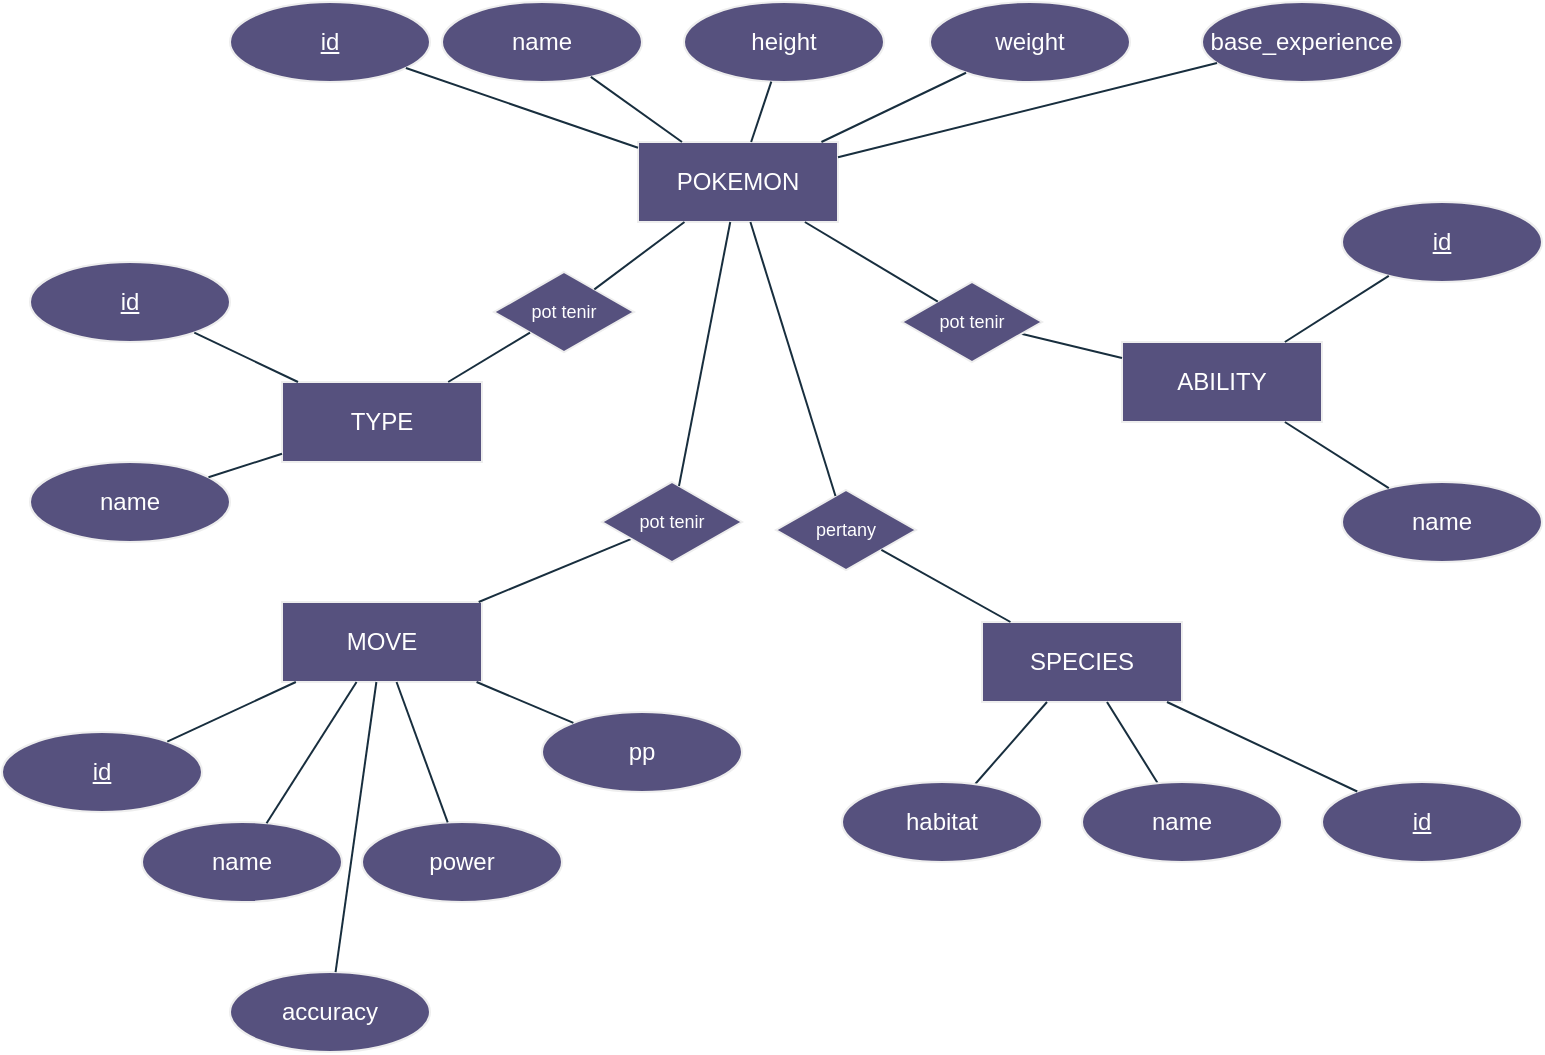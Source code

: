 <mxfile version="26.2.14">
  <diagram name="Página-1" id="Z7Sr7gXan_PN2Ypx178M">
    <mxGraphModel dx="1819" dy="1049" grid="0" gridSize="10" guides="1" tooltips="1" connect="1" arrows="1" fold="1" page="1" pageScale="1" pageWidth="827" pageHeight="1169" background="light-dark(#FFFFFF,#FFFFFF)" math="0" shadow="0" adaptiveColors="auto">
      <root>
        <mxCell id="0" />
        <mxCell id="1" parent="0" />
        <mxCell id="EjBHM5i4W0MGOLP-HBnX-1" value="POKEMON" style="whiteSpace=wrap;html=1;align=center;labelBackgroundColor=none;fillColor=#56517E;strokeColor=#EEEEEE;fontColor=#FFFFFF;" parent="1" vertex="1">
          <mxGeometry x="348" y="130" width="100" height="40" as="geometry" />
        </mxCell>
        <mxCell id="EjBHM5i4W0MGOLP-HBnX-2" value="id" style="ellipse;whiteSpace=wrap;html=1;align=center;fontStyle=4;labelBackgroundColor=none;fillColor=#56517E;strokeColor=#EEEEEE;fontColor=#FFFFFF;" parent="1" vertex="1">
          <mxGeometry x="144" y="60" width="100" height="40" as="geometry" />
        </mxCell>
        <mxCell id="EjBHM5i4W0MGOLP-HBnX-3" value="name" style="ellipse;whiteSpace=wrap;html=1;align=center;labelBackgroundColor=none;fillColor=#56517E;strokeColor=#EEEEEE;fontColor=#FFFFFF;" parent="1" vertex="1">
          <mxGeometry x="250" y="60" width="100" height="40" as="geometry" />
        </mxCell>
        <mxCell id="EjBHM5i4W0MGOLP-HBnX-4" value="height" style="ellipse;whiteSpace=wrap;html=1;align=center;labelBackgroundColor=none;fillColor=#56517E;strokeColor=#EEEEEE;fontColor=#FFFFFF;" parent="1" vertex="1">
          <mxGeometry x="371" y="60" width="100" height="40" as="geometry" />
        </mxCell>
        <mxCell id="EjBHM5i4W0MGOLP-HBnX-7" value="" style="endArrow=none;html=1;rounded=0;labelBackgroundColor=none;fontColor=default;strokeColor=#182E3E;" parent="1" source="EjBHM5i4W0MGOLP-HBnX-1" target="EjBHM5i4W0MGOLP-HBnX-2" edge="1">
          <mxGeometry width="50" height="50" relative="1" as="geometry">
            <mxPoint x="24" y="460" as="sourcePoint" />
            <mxPoint x="74" y="410" as="targetPoint" />
          </mxGeometry>
        </mxCell>
        <mxCell id="EjBHM5i4W0MGOLP-HBnX-9" value="" style="endArrow=none;html=1;rounded=0;labelBackgroundColor=none;fontColor=default;strokeColor=#182E3E;" parent="1" source="EjBHM5i4W0MGOLP-HBnX-3" target="EjBHM5i4W0MGOLP-HBnX-1" edge="1">
          <mxGeometry width="50" height="50" relative="1" as="geometry">
            <mxPoint x="144" y="340" as="sourcePoint" />
            <mxPoint x="194" y="290" as="targetPoint" />
          </mxGeometry>
        </mxCell>
        <mxCell id="EjBHM5i4W0MGOLP-HBnX-10" value="" style="endArrow=none;html=1;rounded=0;labelBackgroundColor=none;fontColor=default;strokeColor=#182E3E;" parent="1" source="EjBHM5i4W0MGOLP-HBnX-4" target="EjBHM5i4W0MGOLP-HBnX-1" edge="1">
          <mxGeometry width="50" height="50" relative="1" as="geometry">
            <mxPoint x="164" y="410" as="sourcePoint" />
            <mxPoint x="214" y="360" as="targetPoint" />
          </mxGeometry>
        </mxCell>
        <mxCell id="EjBHM5i4W0MGOLP-HBnX-11" value="weight" style="ellipse;whiteSpace=wrap;html=1;align=center;labelBackgroundColor=none;fillColor=#56517E;strokeColor=#EEEEEE;fontColor=#FFFFFF;" parent="1" vertex="1">
          <mxGeometry x="494" y="60" width="100" height="40" as="geometry" />
        </mxCell>
        <mxCell id="EjBHM5i4W0MGOLP-HBnX-12" value="" style="endArrow=none;html=1;rounded=0;labelBackgroundColor=none;fontColor=default;strokeColor=#182E3E;" parent="1" source="EjBHM5i4W0MGOLP-HBnX-11" target="EjBHM5i4W0MGOLP-HBnX-1" edge="1">
          <mxGeometry width="50" height="50" relative="1" as="geometry">
            <mxPoint x="304" y="420" as="sourcePoint" />
            <mxPoint x="358" y="290" as="targetPoint" />
          </mxGeometry>
        </mxCell>
        <mxCell id="EjBHM5i4W0MGOLP-HBnX-13" value="base_experience" style="ellipse;whiteSpace=wrap;html=1;align=center;labelBackgroundColor=none;fillColor=#56517E;strokeColor=#EEEEEE;fontColor=#FFFFFF;" parent="1" vertex="1">
          <mxGeometry x="630" y="60" width="100" height="40" as="geometry" />
        </mxCell>
        <mxCell id="EjBHM5i4W0MGOLP-HBnX-14" value="" style="endArrow=none;html=1;rounded=0;labelBackgroundColor=none;fontColor=default;strokeColor=#182E3E;" parent="1" source="EjBHM5i4W0MGOLP-HBnX-13" target="EjBHM5i4W0MGOLP-HBnX-1" edge="1">
          <mxGeometry width="50" height="50" relative="1" as="geometry">
            <mxPoint x="334" y="320" as="sourcePoint" />
            <mxPoint x="304" y="260" as="targetPoint" />
          </mxGeometry>
        </mxCell>
        <mxCell id="EjBHM5i4W0MGOLP-HBnX-15" value="TYPE" style="whiteSpace=wrap;html=1;align=center;labelBackgroundColor=none;fillColor=#56517E;strokeColor=#EEEEEE;fontColor=#FFFFFF;" parent="1" vertex="1">
          <mxGeometry x="170" y="250" width="100" height="40" as="geometry" />
        </mxCell>
        <mxCell id="EjBHM5i4W0MGOLP-HBnX-16" value="id" style="ellipse;whiteSpace=wrap;html=1;align=center;fontStyle=4;labelBackgroundColor=none;fillColor=#56517E;strokeColor=#EEEEEE;fontColor=#FFFFFF;" parent="1" vertex="1">
          <mxGeometry x="44" y="190" width="100" height="40" as="geometry" />
        </mxCell>
        <mxCell id="EjBHM5i4W0MGOLP-HBnX-17" value="name" style="ellipse;whiteSpace=wrap;html=1;align=center;labelBackgroundColor=none;fillColor=#56517E;strokeColor=#EEEEEE;fontColor=#FFFFFF;" parent="1" vertex="1">
          <mxGeometry x="44" y="290" width="100" height="40" as="geometry" />
        </mxCell>
        <mxCell id="EjBHM5i4W0MGOLP-HBnX-19" value="" style="endArrow=none;html=1;rounded=0;labelBackgroundColor=none;fontColor=default;strokeColor=#182E3E;" parent="1" source="EjBHM5i4W0MGOLP-HBnX-15" target="EjBHM5i4W0MGOLP-HBnX-16" edge="1">
          <mxGeometry width="50" height="50" relative="1" as="geometry">
            <mxPoint x="337" y="590" as="sourcePoint" />
            <mxPoint x="387" y="540" as="targetPoint" />
          </mxGeometry>
        </mxCell>
        <mxCell id="EjBHM5i4W0MGOLP-HBnX-20" value="" style="endArrow=none;html=1;rounded=0;labelBackgroundColor=none;fontColor=default;strokeColor=#182E3E;" parent="1" source="EjBHM5i4W0MGOLP-HBnX-17" target="EjBHM5i4W0MGOLP-HBnX-15" edge="1">
          <mxGeometry width="50" height="50" relative="1" as="geometry">
            <mxPoint x="457" y="470" as="sourcePoint" />
            <mxPoint x="507" y="420" as="targetPoint" />
          </mxGeometry>
        </mxCell>
        <mxCell id="EjBHM5i4W0MGOLP-HBnX-26" value="ABILITY" style="whiteSpace=wrap;html=1;align=center;labelBackgroundColor=none;fillColor=#56517E;strokeColor=#EEEEEE;fontColor=#FFFFFF;" parent="1" vertex="1">
          <mxGeometry x="590" y="230" width="100" height="40" as="geometry" />
        </mxCell>
        <mxCell id="EjBHM5i4W0MGOLP-HBnX-27" value="id" style="ellipse;whiteSpace=wrap;html=1;align=center;fontStyle=4;labelBackgroundColor=none;fillColor=#56517E;strokeColor=#EEEEEE;fontColor=#FFFFFF;" parent="1" vertex="1">
          <mxGeometry x="700" y="160" width="100" height="40" as="geometry" />
        </mxCell>
        <mxCell id="EjBHM5i4W0MGOLP-HBnX-28" value="name" style="ellipse;whiteSpace=wrap;html=1;align=center;labelBackgroundColor=none;fillColor=#56517E;strokeColor=#EEEEEE;fontColor=#FFFFFF;" parent="1" vertex="1">
          <mxGeometry x="700" y="300" width="100" height="40" as="geometry" />
        </mxCell>
        <mxCell id="EjBHM5i4W0MGOLP-HBnX-29" value="" style="endArrow=none;html=1;rounded=0;labelBackgroundColor=none;fontColor=default;strokeColor=#182E3E;" parent="1" source="EjBHM5i4W0MGOLP-HBnX-26" target="EjBHM5i4W0MGOLP-HBnX-27" edge="1">
          <mxGeometry width="50" height="50" relative="1" as="geometry">
            <mxPoint x="424" y="675" as="sourcePoint" />
            <mxPoint x="474" y="625" as="targetPoint" />
          </mxGeometry>
        </mxCell>
        <mxCell id="EjBHM5i4W0MGOLP-HBnX-30" value="" style="endArrow=none;html=1;rounded=0;labelBackgroundColor=none;fontColor=default;strokeColor=#182E3E;" parent="1" source="EjBHM5i4W0MGOLP-HBnX-28" target="EjBHM5i4W0MGOLP-HBnX-26" edge="1">
          <mxGeometry width="50" height="50" relative="1" as="geometry">
            <mxPoint x="544" y="555" as="sourcePoint" />
            <mxPoint x="594" y="505" as="targetPoint" />
          </mxGeometry>
        </mxCell>
        <mxCell id="EjBHM5i4W0MGOLP-HBnX-31" value="MOVE" style="whiteSpace=wrap;html=1;align=center;labelBackgroundColor=none;fillColor=#56517E;strokeColor=#EEEEEE;fontColor=#FFFFFF;" parent="1" vertex="1">
          <mxGeometry x="170" y="360" width="100" height="40" as="geometry" />
        </mxCell>
        <mxCell id="EjBHM5i4W0MGOLP-HBnX-32" value="id" style="ellipse;whiteSpace=wrap;html=1;align=center;fontStyle=4;labelBackgroundColor=none;fillColor=#56517E;strokeColor=#EEEEEE;fontColor=#FFFFFF;" parent="1" vertex="1">
          <mxGeometry x="30" y="425" width="100" height="40" as="geometry" />
        </mxCell>
        <mxCell id="EjBHM5i4W0MGOLP-HBnX-33" value="name" style="ellipse;whiteSpace=wrap;html=1;align=center;labelBackgroundColor=none;fillColor=#56517E;strokeColor=#EEEEEE;fontColor=#FFFFFF;" parent="1" vertex="1">
          <mxGeometry x="100" y="470" width="100" height="40" as="geometry" />
        </mxCell>
        <mxCell id="EjBHM5i4W0MGOLP-HBnX-34" value="power" style="ellipse;whiteSpace=wrap;html=1;align=center;labelBackgroundColor=none;fillColor=#56517E;strokeColor=#EEEEEE;fontColor=#FFFFFF;" parent="1" vertex="1">
          <mxGeometry x="210" y="470" width="100" height="40" as="geometry" />
        </mxCell>
        <mxCell id="EjBHM5i4W0MGOLP-HBnX-35" value="" style="endArrow=none;html=1;rounded=0;labelBackgroundColor=none;fontColor=default;strokeColor=#182E3E;" parent="1" source="EjBHM5i4W0MGOLP-HBnX-31" target="EjBHM5i4W0MGOLP-HBnX-32" edge="1">
          <mxGeometry width="50" height="50" relative="1" as="geometry">
            <mxPoint x="30" y="710" as="sourcePoint" />
            <mxPoint x="80" y="660" as="targetPoint" />
          </mxGeometry>
        </mxCell>
        <mxCell id="EjBHM5i4W0MGOLP-HBnX-36" value="" style="endArrow=none;html=1;rounded=0;labelBackgroundColor=none;fontColor=default;strokeColor=#182E3E;" parent="1" source="EjBHM5i4W0MGOLP-HBnX-33" target="EjBHM5i4W0MGOLP-HBnX-31" edge="1">
          <mxGeometry width="50" height="50" relative="1" as="geometry">
            <mxPoint x="150" y="590" as="sourcePoint" />
            <mxPoint x="200" y="540" as="targetPoint" />
          </mxGeometry>
        </mxCell>
        <mxCell id="EjBHM5i4W0MGOLP-HBnX-37" value="" style="endArrow=none;html=1;rounded=0;labelBackgroundColor=none;fontColor=default;strokeColor=#182E3E;" parent="1" source="EjBHM5i4W0MGOLP-HBnX-34" target="EjBHM5i4W0MGOLP-HBnX-31" edge="1">
          <mxGeometry width="50" height="50" relative="1" as="geometry">
            <mxPoint x="170" y="660" as="sourcePoint" />
            <mxPoint x="220" y="610" as="targetPoint" />
          </mxGeometry>
        </mxCell>
        <mxCell id="EjBHM5i4W0MGOLP-HBnX-38" value="accuracy" style="ellipse;whiteSpace=wrap;html=1;align=center;labelBackgroundColor=none;fillColor=#56517E;strokeColor=#EEEEEE;fontColor=#FFFFFF;" parent="1" vertex="1">
          <mxGeometry x="144" y="545" width="100" height="40" as="geometry" />
        </mxCell>
        <mxCell id="EjBHM5i4W0MGOLP-HBnX-39" value="" style="endArrow=none;html=1;rounded=0;labelBackgroundColor=none;fontColor=default;strokeColor=#182E3E;" parent="1" source="EjBHM5i4W0MGOLP-HBnX-38" target="EjBHM5i4W0MGOLP-HBnX-31" edge="1">
          <mxGeometry width="50" height="50" relative="1" as="geometry">
            <mxPoint x="310" y="670" as="sourcePoint" />
            <mxPoint x="364" y="540" as="targetPoint" />
          </mxGeometry>
        </mxCell>
        <mxCell id="EjBHM5i4W0MGOLP-HBnX-41" value="pp" style="ellipse;whiteSpace=wrap;html=1;align=center;labelBackgroundColor=none;fillColor=#56517E;strokeColor=#EEEEEE;fontColor=#FFFFFF;" parent="1" vertex="1">
          <mxGeometry x="300" y="415" width="100" height="40" as="geometry" />
        </mxCell>
        <mxCell id="EjBHM5i4W0MGOLP-HBnX-42" value="" style="endArrow=none;html=1;rounded=0;labelBackgroundColor=none;fontColor=default;strokeColor=#182E3E;" parent="1" source="EjBHM5i4W0MGOLP-HBnX-41" target="EjBHM5i4W0MGOLP-HBnX-31" edge="1">
          <mxGeometry width="50" height="50" relative="1" as="geometry">
            <mxPoint x="340" y="780" as="sourcePoint" />
            <mxPoint x="258" y="640" as="targetPoint" />
          </mxGeometry>
        </mxCell>
        <mxCell id="EjBHM5i4W0MGOLP-HBnX-43" value="SPECIES" style="whiteSpace=wrap;html=1;align=center;labelBackgroundColor=none;fillColor=#56517E;strokeColor=#EEEEEE;fontColor=#FFFFFF;" parent="1" vertex="1">
          <mxGeometry x="520" y="370" width="100" height="40" as="geometry" />
        </mxCell>
        <mxCell id="EjBHM5i4W0MGOLP-HBnX-44" value="id" style="ellipse;whiteSpace=wrap;html=1;align=center;fontStyle=4;labelBackgroundColor=none;fillColor=#56517E;strokeColor=#EEEEEE;fontColor=#FFFFFF;" parent="1" vertex="1">
          <mxGeometry x="690" y="450" width="100" height="40" as="geometry" />
        </mxCell>
        <mxCell id="EjBHM5i4W0MGOLP-HBnX-45" value="" style="endArrow=none;html=1;rounded=0;labelBackgroundColor=none;fontColor=default;strokeColor=#182E3E;" parent="1" source="EjBHM5i4W0MGOLP-HBnX-44" target="EjBHM5i4W0MGOLP-HBnX-43" edge="1">
          <mxGeometry width="50" height="50" relative="1" as="geometry">
            <mxPoint x="669" y="517" as="sourcePoint" />
            <mxPoint x="620" y="502.5" as="targetPoint" />
          </mxGeometry>
        </mxCell>
        <mxCell id="EjBHM5i4W0MGOLP-HBnX-47" value="" style="endArrow=none;html=1;rounded=0;labelBackgroundColor=none;fontColor=default;strokeColor=#182E3E;" parent="1" source="EjBHM5i4W0MGOLP-HBnX-50" target="EjBHM5i4W0MGOLP-HBnX-43" edge="1">
          <mxGeometry width="50" height="50" relative="1" as="geometry">
            <mxPoint x="700.327" y="552.284" as="sourcePoint" />
            <mxPoint x="647" y="555" as="targetPoint" />
          </mxGeometry>
        </mxCell>
        <mxCell id="EjBHM5i4W0MGOLP-HBnX-49" value="" style="endArrow=none;html=1;rounded=0;labelBackgroundColor=none;fontColor=default;strokeColor=#182E3E;" parent="1" source="EjBHM5i4W0MGOLP-HBnX-51" target="EjBHM5i4W0MGOLP-HBnX-43" edge="1">
          <mxGeometry width="50" height="50" relative="1" as="geometry">
            <mxPoint x="719.834" y="660.95" as="sourcePoint" />
            <mxPoint x="647" y="700" as="targetPoint" />
          </mxGeometry>
        </mxCell>
        <mxCell id="EjBHM5i4W0MGOLP-HBnX-50" value="name" style="ellipse;whiteSpace=wrap;html=1;align=center;labelBackgroundColor=none;fillColor=#56517E;strokeColor=#EEEEEE;fontColor=#FFFFFF;" parent="1" vertex="1">
          <mxGeometry x="570" y="450" width="100" height="40" as="geometry" />
        </mxCell>
        <mxCell id="EjBHM5i4W0MGOLP-HBnX-51" value="habitat" style="ellipse;whiteSpace=wrap;html=1;align=center;labelBackgroundColor=none;fillColor=#56517E;strokeColor=#EEEEEE;fontColor=#FFFFFF;" parent="1" vertex="1">
          <mxGeometry x="450" y="450" width="100" height="40" as="geometry" />
        </mxCell>
        <mxCell id="EjBHM5i4W0MGOLP-HBnX-53" value="pot tenir" style="shape=rhombus;perimeter=rhombusPerimeter;whiteSpace=wrap;html=1;align=center;fontSize=9;labelBackgroundColor=none;fillColor=#56517E;strokeColor=#EEEEEE;fontColor=#FFFFFF;" parent="1" vertex="1">
          <mxGeometry x="276" y="195" width="70" height="40" as="geometry" />
        </mxCell>
        <mxCell id="EjBHM5i4W0MGOLP-HBnX-56" value="pertany" style="shape=rhombus;perimeter=rhombusPerimeter;whiteSpace=wrap;html=1;align=center;fontSize=9;labelBackgroundColor=none;fillColor=#56517E;strokeColor=#EEEEEE;fontColor=#FFFFFF;" parent="1" vertex="1">
          <mxGeometry x="417" y="304" width="70" height="40" as="geometry" />
        </mxCell>
        <mxCell id="EjBHM5i4W0MGOLP-HBnX-58" value="" style="endArrow=none;html=1;rounded=0;labelBackgroundColor=none;fontColor=default;strokeColor=#182E3E;" parent="1" source="EjBHM5i4W0MGOLP-HBnX-53" target="EjBHM5i4W0MGOLP-HBnX-1" edge="1">
          <mxGeometry width="50" height="50" relative="1" as="geometry">
            <mxPoint x="420" y="270" as="sourcePoint" />
            <mxPoint x="470" y="220" as="targetPoint" />
          </mxGeometry>
        </mxCell>
        <mxCell id="EjBHM5i4W0MGOLP-HBnX-59" value="" style="endArrow=none;html=1;rounded=0;labelBackgroundColor=none;fontColor=default;strokeColor=#182E3E;" parent="1" source="EjBHM5i4W0MGOLP-HBnX-15" target="EjBHM5i4W0MGOLP-HBnX-53" edge="1">
          <mxGeometry width="50" height="50" relative="1" as="geometry">
            <mxPoint x="350" y="370" as="sourcePoint" />
            <mxPoint x="400" y="320" as="targetPoint" />
          </mxGeometry>
        </mxCell>
        <mxCell id="EjBHM5i4W0MGOLP-HBnX-60" value="" style="endArrow=none;html=1;rounded=0;labelBackgroundColor=none;fontColor=default;strokeColor=#182E3E;" parent="1" source="EjBHM5i4W0MGOLP-HBnX-26" target="EjBHM5i4W0MGOLP-HBnX-62" edge="1">
          <mxGeometry width="50" height="50" relative="1" as="geometry">
            <mxPoint x="470" y="320" as="sourcePoint" />
            <mxPoint x="520" y="270" as="targetPoint" />
          </mxGeometry>
        </mxCell>
        <mxCell id="EjBHM5i4W0MGOLP-HBnX-61" value="" style="endArrow=none;html=1;rounded=0;labelBackgroundColor=none;fontColor=default;strokeColor=#182E3E;" parent="1" source="EjBHM5i4W0MGOLP-HBnX-31" target="EjBHM5i4W0MGOLP-HBnX-63" edge="1">
          <mxGeometry width="50" height="50" relative="1" as="geometry">
            <mxPoint x="534" y="430" as="sourcePoint" />
            <mxPoint x="330" y="352" as="targetPoint" />
          </mxGeometry>
        </mxCell>
        <mxCell id="EjBHM5i4W0MGOLP-HBnX-62" value="pot tenir" style="shape=rhombus;perimeter=rhombusPerimeter;whiteSpace=wrap;html=1;align=center;fontSize=9;labelBackgroundColor=none;fillColor=#56517E;strokeColor=#EEEEEE;fontColor=#FFFFFF;" parent="1" vertex="1">
          <mxGeometry x="480" y="200" width="70" height="40" as="geometry" />
        </mxCell>
        <mxCell id="EjBHM5i4W0MGOLP-HBnX-63" value="pot tenir" style="shape=rhombus;perimeter=rhombusPerimeter;whiteSpace=wrap;html=1;align=center;fontSize=9;labelBackgroundColor=none;fillColor=#56517E;strokeColor=#EEEEEE;fontColor=#FFFFFF;" parent="1" vertex="1">
          <mxGeometry x="330" y="300" width="70" height="40" as="geometry" />
        </mxCell>
        <mxCell id="EjBHM5i4W0MGOLP-HBnX-64" value="" style="endArrow=none;html=1;rounded=0;labelBackgroundColor=none;fontColor=default;strokeColor=#182E3E;" parent="1" source="EjBHM5i4W0MGOLP-HBnX-62" target="EjBHM5i4W0MGOLP-HBnX-1" edge="1">
          <mxGeometry width="50" height="50" relative="1" as="geometry">
            <mxPoint x="345" y="246" as="sourcePoint" />
            <mxPoint x="393" y="180" as="targetPoint" />
          </mxGeometry>
        </mxCell>
        <mxCell id="EjBHM5i4W0MGOLP-HBnX-65" value="" style="endArrow=none;html=1;rounded=0;labelBackgroundColor=none;fontColor=default;strokeColor=#182E3E;" parent="1" source="EjBHM5i4W0MGOLP-HBnX-63" target="EjBHM5i4W0MGOLP-HBnX-1" edge="1">
          <mxGeometry width="50" height="50" relative="1" as="geometry">
            <mxPoint x="428" y="307" as="sourcePoint" />
            <mxPoint x="371" y="240" as="targetPoint" />
          </mxGeometry>
        </mxCell>
        <mxCell id="EjBHM5i4W0MGOLP-HBnX-66" value="" style="endArrow=none;html=1;rounded=0;labelBackgroundColor=none;fontColor=default;strokeColor=#182E3E;" parent="1" source="EjBHM5i4W0MGOLP-HBnX-56" target="EjBHM5i4W0MGOLP-HBnX-1" edge="1">
          <mxGeometry width="50" height="50" relative="1" as="geometry">
            <mxPoint x="408" y="320" as="sourcePoint" />
            <mxPoint x="408" y="180" as="targetPoint" />
          </mxGeometry>
        </mxCell>
        <mxCell id="EjBHM5i4W0MGOLP-HBnX-68" value="" style="endArrow=none;html=1;rounded=0;labelBackgroundColor=none;fontColor=default;strokeColor=#182E3E;" parent="1" source="EjBHM5i4W0MGOLP-HBnX-43" target="EjBHM5i4W0MGOLP-HBnX-56" edge="1">
          <mxGeometry width="50" height="50" relative="1" as="geometry">
            <mxPoint x="460" y="480" as="sourcePoint" />
            <mxPoint x="510" y="430" as="targetPoint" />
          </mxGeometry>
        </mxCell>
        <mxCell id="EjBHM5i4W0MGOLP-HBnX-69" value="1,N" style="text;html=1;align=center;verticalAlign=middle;whiteSpace=wrap;rounded=0;fontSize=10;labelBackgroundColor=none;fontColor=#FFFFFF;" parent="1" vertex="1">
          <mxGeometry x="310" y="162" width="60" height="30" as="geometry" />
        </mxCell>
        <mxCell id="EjBHM5i4W0MGOLP-HBnX-70" value="N,M" style="text;html=1;align=center;verticalAlign=middle;whiteSpace=wrap;rounded=0;fontSize=10;labelBackgroundColor=none;fontColor=#FFFFFF;" parent="1" vertex="1">
          <mxGeometry x="218" y="227" width="60" height="30" as="geometry" />
        </mxCell>
        <mxCell id="EjBHM5i4W0MGOLP-HBnX-71" value="1,N" style="text;html=1;align=center;verticalAlign=middle;whiteSpace=wrap;rounded=0;fontSize=10;labelBackgroundColor=none;fontColor=#FFFFFF;" parent="1" vertex="1">
          <mxGeometry x="350" y="167" width="60" height="30" as="geometry" />
        </mxCell>
        <mxCell id="EjBHM5i4W0MGOLP-HBnX-72" value="1,N" style="text;html=1;align=center;verticalAlign=middle;whiteSpace=wrap;rounded=0;fontSize=10;labelBackgroundColor=none;fontColor=#FFFFFF;" parent="1" vertex="1">
          <mxGeometry x="390" y="167" width="60" height="30" as="geometry" />
        </mxCell>
        <mxCell id="EjBHM5i4W0MGOLP-HBnX-73" value="1,N" style="text;html=1;align=center;verticalAlign=middle;whiteSpace=wrap;rounded=0;fontSize=10;labelBackgroundColor=none;fillColor=none;fontColor=#FFFFFF;" parent="1" vertex="1">
          <mxGeometry x="430" y="160" width="60" height="30" as="geometry" />
        </mxCell>
        <mxCell id="EjBHM5i4W0MGOLP-HBnX-74" value="N,M" style="text;html=1;align=center;verticalAlign=middle;whiteSpace=wrap;rounded=0;fontSize=10;labelBackgroundColor=none;fontColor=#FFFFFF;" parent="1" vertex="1">
          <mxGeometry x="253" y="350" width="60" height="30" as="geometry" />
        </mxCell>
        <mxCell id="EjBHM5i4W0MGOLP-HBnX-77" value="1,1" style="text;html=1;align=center;verticalAlign=middle;whiteSpace=wrap;rounded=0;fontSize=10;labelBackgroundColor=none;fontColor=#FFFFFF;" parent="1" vertex="1">
          <mxGeometry x="480" y="352" width="60" height="30" as="geometry" />
        </mxCell>
        <mxCell id="EjBHM5i4W0MGOLP-HBnX-79" value="N,M" style="text;html=1;align=center;verticalAlign=middle;whiteSpace=wrap;rounded=0;fontSize=10;labelBackgroundColor=none;fontColor=#FFFFFF;" parent="1" vertex="1">
          <mxGeometry x="548" y="210" width="60" height="30" as="geometry" />
        </mxCell>
      </root>
    </mxGraphModel>
  </diagram>
</mxfile>
